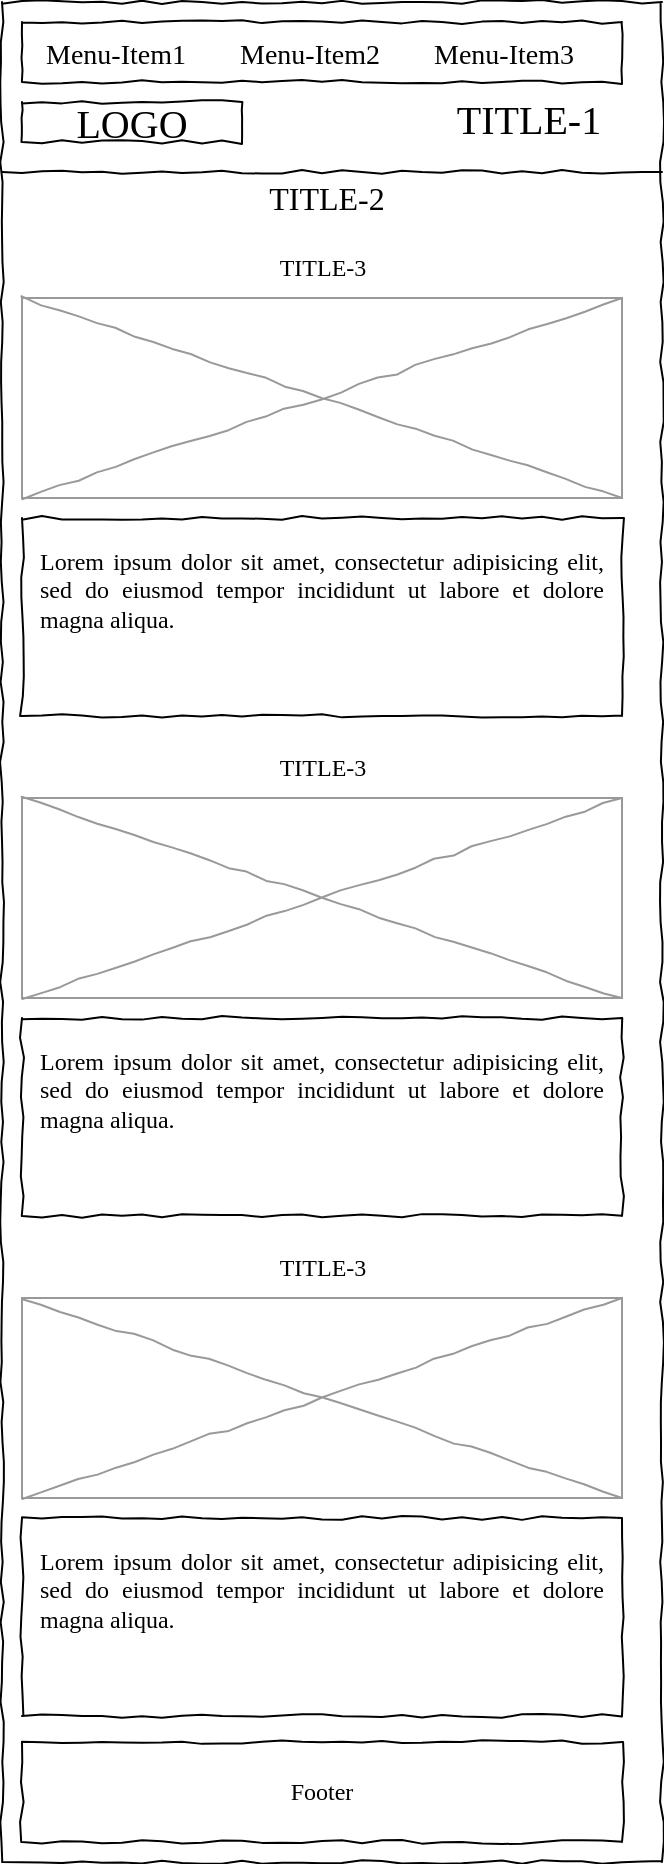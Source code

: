 <mxfile version="12.3.2" type="device" pages="1"><diagram name="Page-1" id="03018318-947c-dd8e-b7a3-06fadd420f32"><mxGraphModel dx="1086" dy="806" grid="1" gridSize="10" guides="1" tooltips="1" connect="1" arrows="1" fold="1" page="1" pageScale="1" pageWidth="1100" pageHeight="850" background="#ffffff" math="0" shadow="0"><root><mxCell id="0"/><mxCell id="1" parent="0"/><mxCell id="677b7b8949515195-1" value="" style="whiteSpace=wrap;html=1;rounded=0;shadow=0;labelBackgroundColor=none;strokeColor=#000000;strokeWidth=1;fillColor=none;fontFamily=Verdana;fontSize=12;fontColor=#000000;align=center;comic=1;" parent="1" vertex="1"><mxGeometry x="20" y="20" width="330" height="930" as="geometry"/></mxCell><mxCell id="677b7b8949515195-2" value="LOGO" style="whiteSpace=wrap;html=1;rounded=0;shadow=0;labelBackgroundColor=none;strokeWidth=1;fontFamily=Verdana;fontSize=20;align=center;comic=1;" parent="1" vertex="1"><mxGeometry x="30" y="70" width="110" height="20" as="geometry"/></mxCell><mxCell id="677b7b8949515195-4" value="TITLE-1" style="text;html=1;points=[];align=center;verticalAlign=middle;spacingTop=-4;fontSize=20;fontFamily=Verdana" parent="1" vertex="1"><mxGeometry x="236" y="70" width="94" height="20" as="geometry"/></mxCell><mxCell id="677b7b8949515195-9" value="" style="line;strokeWidth=1;html=1;rounded=0;shadow=0;labelBackgroundColor=none;fillColor=none;fontFamily=Verdana;fontSize=14;fontColor=#000000;align=center;comic=1;" parent="1" vertex="1"><mxGeometry x="20" y="100" width="330" height="10" as="geometry"/></mxCell><mxCell id="677b7b8949515195-15" value="&lt;div style=&quot;text-align: justify&quot;&gt;&lt;span&gt;Lorem ipsum dolor sit amet, consectetur adipisicing elit, sed do eiusmod tempor incididunt ut labore et dolore magna aliqua.&amp;nbsp;&lt;/span&gt;&lt;/div&gt;" style="whiteSpace=wrap;html=1;rounded=0;shadow=0;labelBackgroundColor=none;strokeWidth=1;fillColor=none;fontFamily=Verdana;fontSize=12;align=center;verticalAlign=top;spacing=10;comic=1;" parent="1" vertex="1"><mxGeometry x="30" y="278" width="300" height="99" as="geometry"/></mxCell><mxCell id="92FQT3gsRsqT3vnzhQui-1" value="" style="whiteSpace=wrap;html=1;rounded=0;shadow=0;labelBackgroundColor=none;strokeWidth=1;fillColor=none;fontFamily=Verdana;fontSize=12;align=center;comic=1;" parent="1" vertex="1"><mxGeometry x="30" y="30" width="300" height="30" as="geometry"/></mxCell><mxCell id="92FQT3gsRsqT3vnzhQui-2" value="Menu-Item1" style="text;html=1;points=[];align=left;verticalAlign=top;spacingTop=-4;fontSize=14;fontFamily=Verdana" parent="1" vertex="1"><mxGeometry x="40" y="36" width="90" height="20" as="geometry"/></mxCell><mxCell id="92FQT3gsRsqT3vnzhQui-3" value="Menu-Item2" style="text;html=1;points=[];align=left;verticalAlign=top;spacingTop=-4;fontSize=14;fontFamily=Verdana" parent="1" vertex="1"><mxGeometry x="137" y="36" width="90" height="20" as="geometry"/></mxCell><mxCell id="92FQT3gsRsqT3vnzhQui-4" value="Menu-Item3" style="text;html=1;points=[];align=left;verticalAlign=top;spacingTop=-4;fontSize=14;fontFamily=Verdana" parent="1" vertex="1"><mxGeometry x="234" y="36" width="90" height="20" as="geometry"/></mxCell><mxCell id="92FQT3gsRsqT3vnzhQui-6" value="TITLE-2" style="text;html=1;points=[];align=center;verticalAlign=middle;spacingTop=-4;fontSize=16;fontFamily=Verdana" parent="1" vertex="1"><mxGeometry x="144" y="110" width="76" height="20" as="geometry"/></mxCell><mxCell id="92FQT3gsRsqT3vnzhQui-7" value="TITLE-3" style="text;html=1;points=[];align=center;verticalAlign=middle;spacingTop=-4;fontSize=12;fontFamily=Verdana" parent="1" vertex="1"><mxGeometry x="147" y="140" width="66" height="30" as="geometry"/></mxCell><mxCell id="92FQT3gsRsqT3vnzhQui-15" value="" style="verticalLabelPosition=bottom;shadow=0;dashed=0;align=center;html=1;verticalAlign=top;strokeWidth=1;shape=mxgraph.mockup.graphics.simpleIcon;strokeColor=#999999;rounded=0;labelBackgroundColor=none;fontFamily=Verdana;fontSize=14;fontColor=#000000;comic=1;" parent="1" vertex="1"><mxGeometry x="30" y="168" width="300" height="100" as="geometry"/></mxCell><mxCell id="92FQT3gsRsqT3vnzhQui-18" value="Footer" style="whiteSpace=wrap;html=1;rounded=0;shadow=0;labelBackgroundColor=none;strokeWidth=1;fillColor=none;fontFamily=Verdana;fontSize=12;align=center;comic=1;" parent="1" vertex="1"><mxGeometry x="30" y="890" width="300" height="50" as="geometry"/></mxCell><mxCell id="nK9iDLywvHsd6ou4iKdm-1" value="&lt;div style=&quot;text-align: justify&quot;&gt;&lt;span&gt;Lorem ipsum dolor sit amet, consectetur adipisicing elit, sed do eiusmod tempor incididunt ut labore et dolore magna aliqua.&amp;nbsp;&lt;/span&gt;&lt;/div&gt;" style="whiteSpace=wrap;html=1;rounded=0;shadow=0;labelBackgroundColor=none;strokeWidth=1;fillColor=none;fontFamily=Verdana;fontSize=12;align=center;verticalAlign=top;spacing=10;comic=1;" vertex="1" parent="1"><mxGeometry x="30" y="528" width="300" height="99" as="geometry"/></mxCell><mxCell id="nK9iDLywvHsd6ou4iKdm-2" value="TITLE-3" style="text;html=1;points=[];align=center;verticalAlign=middle;spacingTop=-4;fontSize=12;fontFamily=Verdana" vertex="1" parent="1"><mxGeometry x="147" y="390" width="66" height="30" as="geometry"/></mxCell><mxCell id="nK9iDLywvHsd6ou4iKdm-3" value="" style="verticalLabelPosition=bottom;shadow=0;dashed=0;align=center;html=1;verticalAlign=top;strokeWidth=1;shape=mxgraph.mockup.graphics.simpleIcon;strokeColor=#999999;rounded=0;labelBackgroundColor=none;fontFamily=Verdana;fontSize=14;fontColor=#000000;comic=1;" vertex="1" parent="1"><mxGeometry x="30" y="418" width="300" height="100" as="geometry"/></mxCell><mxCell id="nK9iDLywvHsd6ou4iKdm-4" value="&lt;div style=&quot;text-align: justify&quot;&gt;&lt;span&gt;Lorem ipsum dolor sit amet, consectetur adipisicing elit, sed do eiusmod tempor incididunt ut labore et dolore magna aliqua.&amp;nbsp;&lt;/span&gt;&lt;/div&gt;" style="whiteSpace=wrap;html=1;rounded=0;shadow=0;labelBackgroundColor=none;strokeWidth=1;fillColor=none;fontFamily=Verdana;fontSize=12;align=center;verticalAlign=top;spacing=10;comic=1;" vertex="1" parent="1"><mxGeometry x="30" y="778" width="300" height="99" as="geometry"/></mxCell><mxCell id="nK9iDLywvHsd6ou4iKdm-5" value="TITLE-3" style="text;html=1;points=[];align=center;verticalAlign=middle;spacingTop=-4;fontSize=12;fontFamily=Verdana" vertex="1" parent="1"><mxGeometry x="147" y="640" width="66" height="30" as="geometry"/></mxCell><mxCell id="nK9iDLywvHsd6ou4iKdm-6" value="" style="verticalLabelPosition=bottom;shadow=0;dashed=0;align=center;html=1;verticalAlign=top;strokeWidth=1;shape=mxgraph.mockup.graphics.simpleIcon;strokeColor=#999999;rounded=0;labelBackgroundColor=none;fontFamily=Verdana;fontSize=14;fontColor=#000000;comic=1;" vertex="1" parent="1"><mxGeometry x="30" y="668" width="300" height="100" as="geometry"/></mxCell></root></mxGraphModel></diagram></mxfile>